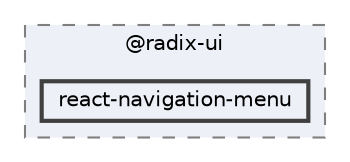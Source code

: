 digraph "C:/Users/arisc/OneDrive/Documents/GitHub/FINAL/EcoEats-Project/node_modules/@radix-ui/react-navigation-menu"
{
 // LATEX_PDF_SIZE
  bgcolor="transparent";
  edge [fontname=Helvetica,fontsize=10,labelfontname=Helvetica,labelfontsize=10];
  node [fontname=Helvetica,fontsize=10,shape=box,height=0.2,width=0.4];
  compound=true
  subgraph clusterdir_ab62ad447ec992f2fe79c76b760e4d1f {
    graph [ bgcolor="#edf0f7", pencolor="grey50", label="@radix-ui", fontname=Helvetica,fontsize=10 style="filled,dashed", URL="dir_ab62ad447ec992f2fe79c76b760e4d1f.html",tooltip=""]
  dir_7eb7db165bc1f454138cc1182e48241c [label="react-navigation-menu", fillcolor="#edf0f7", color="grey25", style="filled,bold", URL="dir_7eb7db165bc1f454138cc1182e48241c.html",tooltip=""];
  }
}
